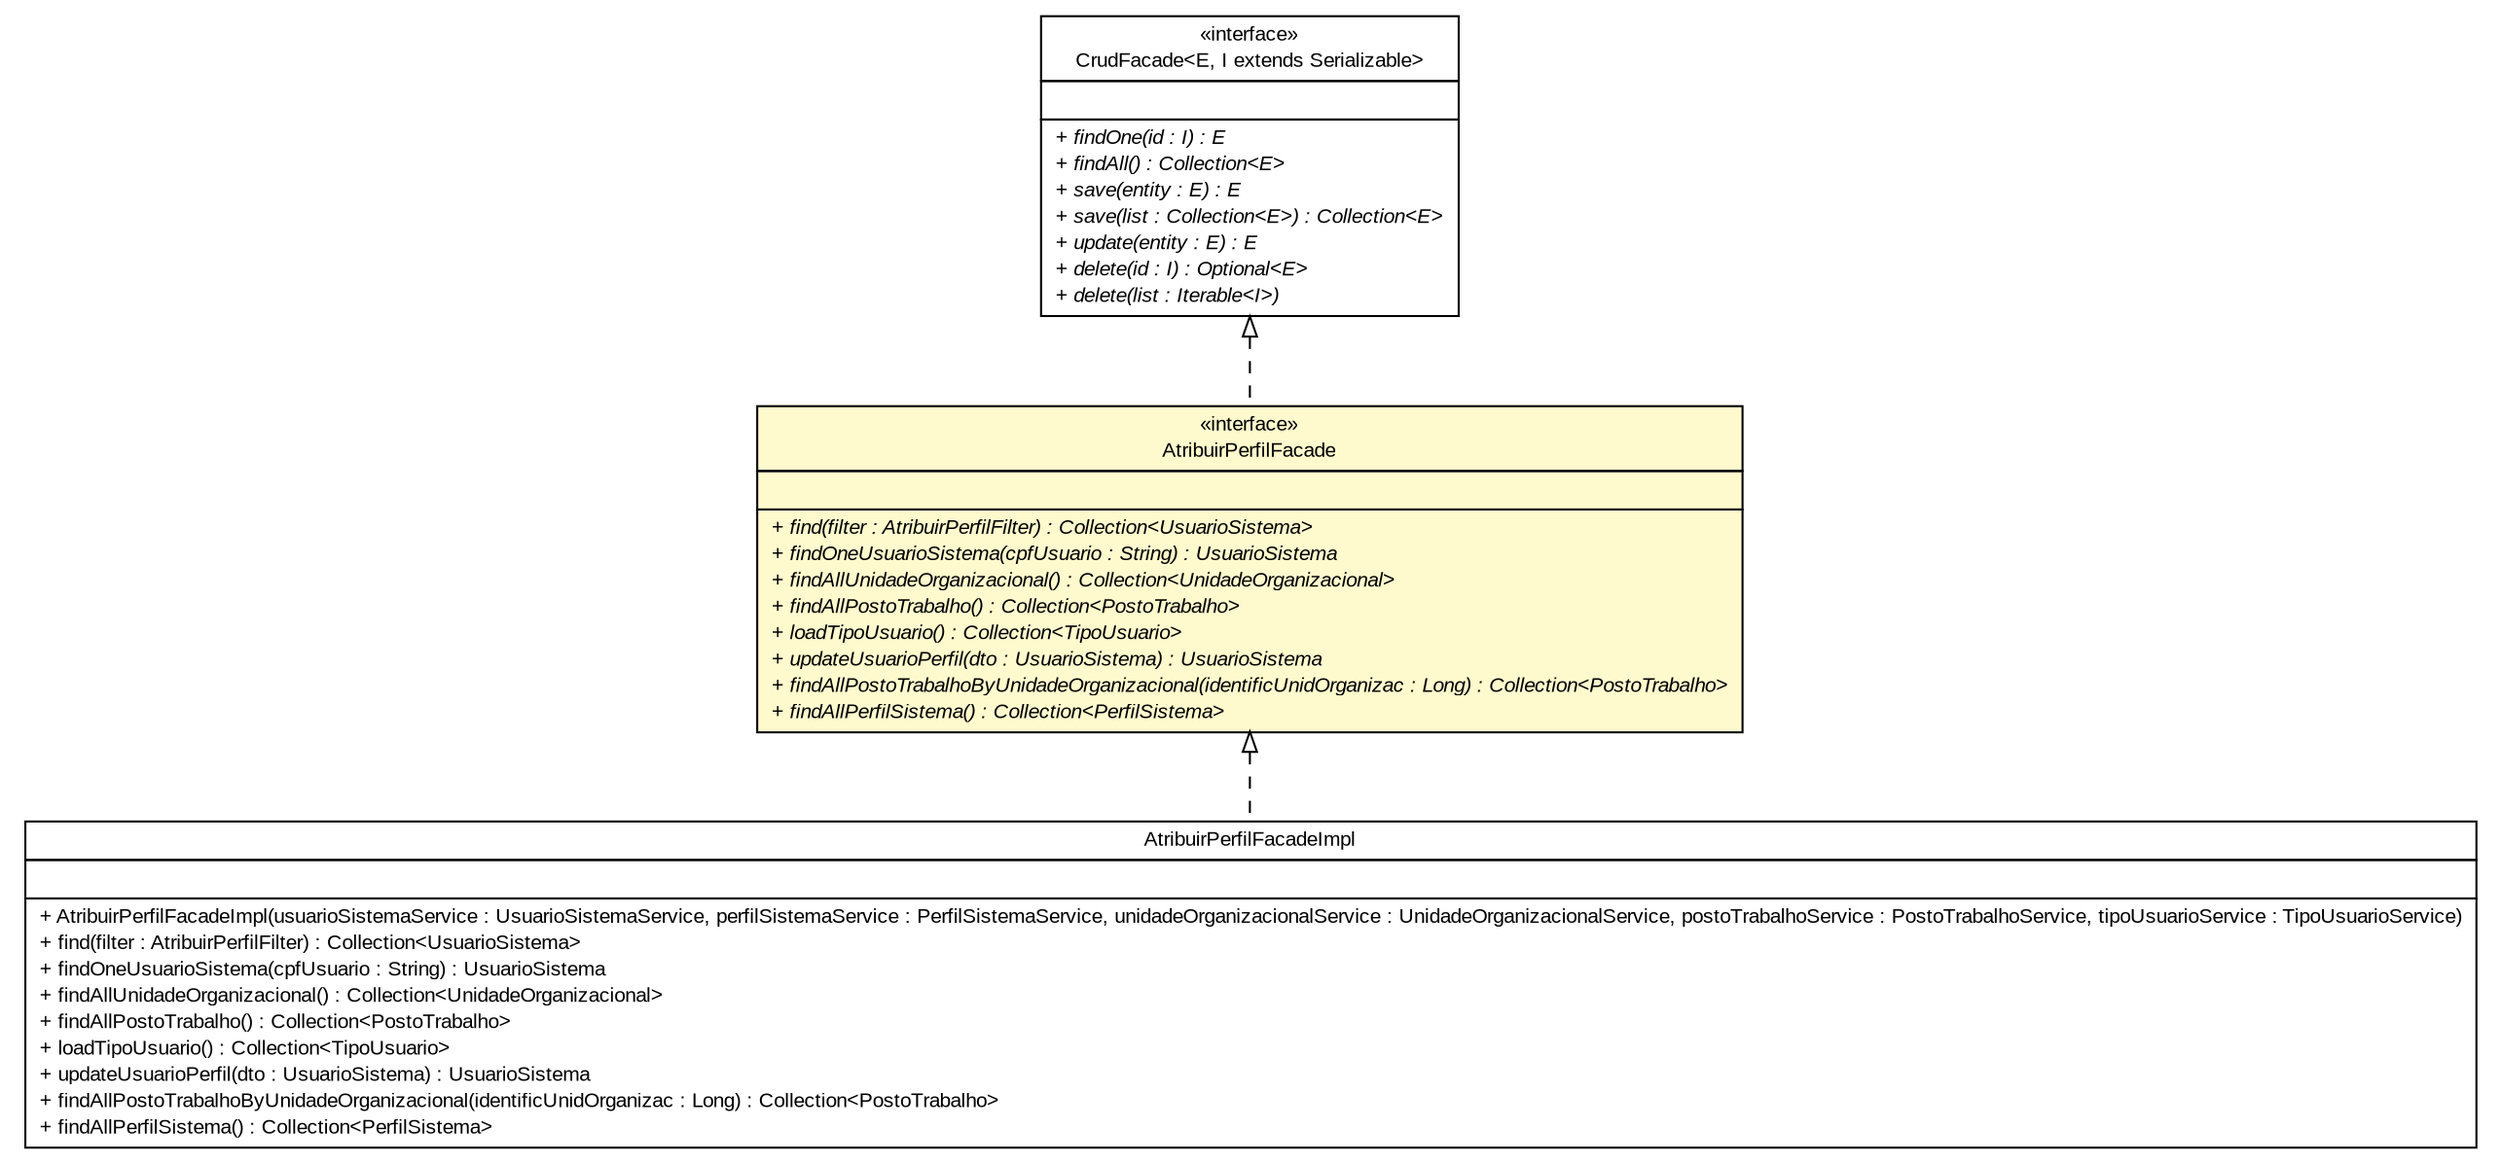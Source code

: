 #!/usr/local/bin/dot
#
# Class diagram 
# Generated by UMLGraph version R5_6 (http://www.umlgraph.org/)
#

digraph G {
	edge [fontname="arial",fontsize=10,labelfontname="arial",labelfontsize=10];
	node [fontname="arial",fontsize=10,shape=plaintext];
	nodesep=0.25;
	ranksep=0.5;
	// br.gov.to.sefaz.business.facade.CrudFacade<E, I extends java.io.Serializable>
	c205988 [label=<<table title="br.gov.to.sefaz.business.facade.CrudFacade" border="0" cellborder="1" cellspacing="0" cellpadding="2" port="p" href="../../../../business/facade/CrudFacade.html">
		<tr><td><table border="0" cellspacing="0" cellpadding="1">
<tr><td align="center" balign="center"> &#171;interface&#187; </td></tr>
<tr><td align="center" balign="center"> CrudFacade&lt;E, I extends Serializable&gt; </td></tr>
		</table></td></tr>
		<tr><td><table border="0" cellspacing="0" cellpadding="1">
<tr><td align="left" balign="left">  </td></tr>
		</table></td></tr>
		<tr><td><table border="0" cellspacing="0" cellpadding="1">
<tr><td align="left" balign="left"><font face="arial italic" point-size="10.0"> + findOne(id : I) : E </font></td></tr>
<tr><td align="left" balign="left"><font face="arial italic" point-size="10.0"> + findAll() : Collection&lt;E&gt; </font></td></tr>
<tr><td align="left" balign="left"><font face="arial italic" point-size="10.0"> + save(entity : E) : E </font></td></tr>
<tr><td align="left" balign="left"><font face="arial italic" point-size="10.0"> + save(list : Collection&lt;E&gt;) : Collection&lt;E&gt; </font></td></tr>
<tr><td align="left" balign="left"><font face="arial italic" point-size="10.0"> + update(entity : E) : E </font></td></tr>
<tr><td align="left" balign="left"><font face="arial italic" point-size="10.0"> + delete(id : I) : Optional&lt;E&gt; </font></td></tr>
<tr><td align="left" balign="left"><font face="arial italic" point-size="10.0"> + delete(list : Iterable&lt;I&gt;) </font></td></tr>
		</table></td></tr>
		</table>>, URL="../../../../business/facade/CrudFacade.html", fontname="arial", fontcolor="black", fontsize=10.0];
	// br.gov.to.sefaz.seg.business.gestao.facade.AtribuirPerfilFacade
	c206081 [label=<<table title="br.gov.to.sefaz.seg.business.gestao.facade.AtribuirPerfilFacade" border="0" cellborder="1" cellspacing="0" cellpadding="2" port="p" bgcolor="lemonChiffon" href="./AtribuirPerfilFacade.html">
		<tr><td><table border="0" cellspacing="0" cellpadding="1">
<tr><td align="center" balign="center"> &#171;interface&#187; </td></tr>
<tr><td align="center" balign="center"> AtribuirPerfilFacade </td></tr>
		</table></td></tr>
		<tr><td><table border="0" cellspacing="0" cellpadding="1">
<tr><td align="left" balign="left">  </td></tr>
		</table></td></tr>
		<tr><td><table border="0" cellspacing="0" cellpadding="1">
<tr><td align="left" balign="left"><font face="arial italic" point-size="10.0"> + find(filter : AtribuirPerfilFilter) : Collection&lt;UsuarioSistema&gt; </font></td></tr>
<tr><td align="left" balign="left"><font face="arial italic" point-size="10.0"> + findOneUsuarioSistema(cpfUsuario : String) : UsuarioSistema </font></td></tr>
<tr><td align="left" balign="left"><font face="arial italic" point-size="10.0"> + findAllUnidadeOrganizacional() : Collection&lt;UnidadeOrganizacional&gt; </font></td></tr>
<tr><td align="left" balign="left"><font face="arial italic" point-size="10.0"> + findAllPostoTrabalho() : Collection&lt;PostoTrabalho&gt; </font></td></tr>
<tr><td align="left" balign="left"><font face="arial italic" point-size="10.0"> + loadTipoUsuario() : Collection&lt;TipoUsuario&gt; </font></td></tr>
<tr><td align="left" balign="left"><font face="arial italic" point-size="10.0"> + updateUsuarioPerfil(dto : UsuarioSistema) : UsuarioSistema </font></td></tr>
<tr><td align="left" balign="left"><font face="arial italic" point-size="10.0"> + findAllPostoTrabalhoByUnidadeOrganizacional(identificUnidOrganizac : Long) : Collection&lt;PostoTrabalho&gt; </font></td></tr>
<tr><td align="left" balign="left"><font face="arial italic" point-size="10.0"> + findAllPerfilSistema() : Collection&lt;PerfilSistema&gt; </font></td></tr>
		</table></td></tr>
		</table>>, URL="./AtribuirPerfilFacade.html", fontname="arial", fontcolor="black", fontsize=10.0];
	// br.gov.to.sefaz.seg.business.gestao.facade.impl.AtribuirPerfilFacadeImpl
	c206095 [label=<<table title="br.gov.to.sefaz.seg.business.gestao.facade.impl.AtribuirPerfilFacadeImpl" border="0" cellborder="1" cellspacing="0" cellpadding="2" port="p" href="./impl/AtribuirPerfilFacadeImpl.html">
		<tr><td><table border="0" cellspacing="0" cellpadding="1">
<tr><td align="center" balign="center"> AtribuirPerfilFacadeImpl </td></tr>
		</table></td></tr>
		<tr><td><table border="0" cellspacing="0" cellpadding="1">
<tr><td align="left" balign="left">  </td></tr>
		</table></td></tr>
		<tr><td><table border="0" cellspacing="0" cellpadding="1">
<tr><td align="left" balign="left"> + AtribuirPerfilFacadeImpl(usuarioSistemaService : UsuarioSistemaService, perfilSistemaService : PerfilSistemaService, unidadeOrganizacionalService : UnidadeOrganizacionalService, postoTrabalhoService : PostoTrabalhoService, tipoUsuarioService : TipoUsuarioService) </td></tr>
<tr><td align="left" balign="left"> + find(filter : AtribuirPerfilFilter) : Collection&lt;UsuarioSistema&gt; </td></tr>
<tr><td align="left" balign="left"> + findOneUsuarioSistema(cpfUsuario : String) : UsuarioSistema </td></tr>
<tr><td align="left" balign="left"> + findAllUnidadeOrganizacional() : Collection&lt;UnidadeOrganizacional&gt; </td></tr>
<tr><td align="left" balign="left"> + findAllPostoTrabalho() : Collection&lt;PostoTrabalho&gt; </td></tr>
<tr><td align="left" balign="left"> + loadTipoUsuario() : Collection&lt;TipoUsuario&gt; </td></tr>
<tr><td align="left" balign="left"> + updateUsuarioPerfil(dto : UsuarioSistema) : UsuarioSistema </td></tr>
<tr><td align="left" balign="left"> + findAllPostoTrabalhoByUnidadeOrganizacional(identificUnidOrganizac : Long) : Collection&lt;PostoTrabalho&gt; </td></tr>
<tr><td align="left" balign="left"> + findAllPerfilSistema() : Collection&lt;PerfilSistema&gt; </td></tr>
		</table></td></tr>
		</table>>, URL="./impl/AtribuirPerfilFacadeImpl.html", fontname="arial", fontcolor="black", fontsize=10.0];
	//br.gov.to.sefaz.seg.business.gestao.facade.AtribuirPerfilFacade implements br.gov.to.sefaz.business.facade.CrudFacade<E, I extends java.io.Serializable>
	c205988:p -> c206081:p [dir=back,arrowtail=empty,style=dashed];
	//br.gov.to.sefaz.seg.business.gestao.facade.impl.AtribuirPerfilFacadeImpl implements br.gov.to.sefaz.seg.business.gestao.facade.AtribuirPerfilFacade
	c206081:p -> c206095:p [dir=back,arrowtail=empty,style=dashed];
}

